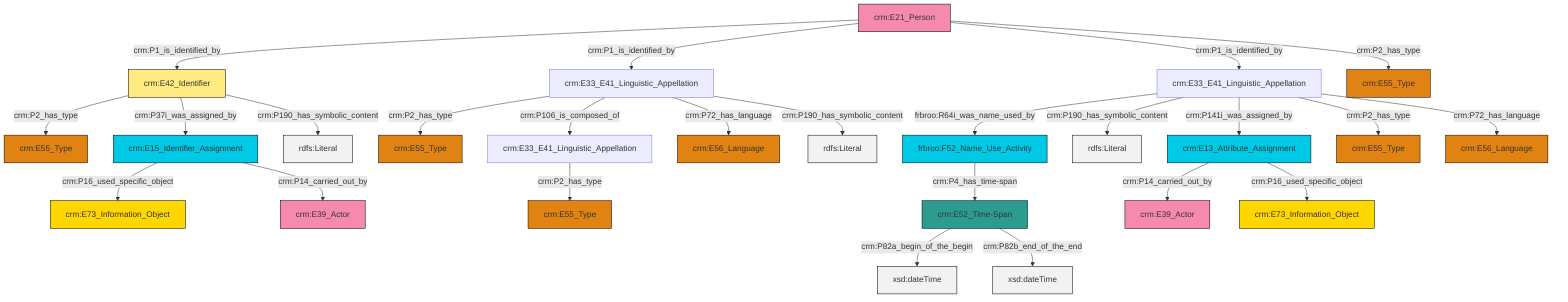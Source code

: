 graph TD
classDef Literal fill:#f2f2f2,stroke:#000000;
classDef CRM_Entity fill:#FFFFFF,stroke:#000000;
classDef Temporal_Entity fill:#00C9E6, stroke:#000000;
classDef Type fill:#E18312, stroke:#000000;
classDef Time-Span fill:#2C9C91, stroke:#000000;
classDef Appellation fill:#FFEB7F, stroke:#000000;
classDef Place fill:#008836, stroke:#000000;
classDef Persistent_Item fill:#B266B2, stroke:#000000;
classDef Conceptual_Object fill:#FFD700, stroke:#000000;
classDef Physical_Thing fill:#D2B48C, stroke:#000000;
classDef Actor fill:#f58aad, stroke:#000000;
classDef PC_Classes fill:#4ce600, stroke:#000000;
classDef Multi fill:#cccccc,stroke:#000000;

2["crm:E33_E41_Linguistic_Appellation"]:::Default -->|crm:P2_has_type| 3["crm:E55_Type"]:::Type
2["crm:E33_E41_Linguistic_Appellation"]:::Default -->|crm:P106_is_composed_of| 4["crm:E33_E41_Linguistic_Appellation"]:::Default
2["crm:E33_E41_Linguistic_Appellation"]:::Default -->|crm:P72_has_language| 5["crm:E56_Language"]:::Type
6["crm:E52_Time-Span"]:::Time-Span -->|crm:P82a_begin_of_the_begin| 7[xsd:dateTime]:::Literal
12["crm:E15_Identifier_Assignment"]:::Temporal_Entity -->|crm:P16_used_specific_object| 13["crm:E73_Information_Object"]:::Conceptual_Object
14["crm:E21_Person"]:::Actor -->|crm:P1_is_identified_by| 15["crm:E42_Identifier"]:::Appellation
16["crm:E33_E41_Linguistic_Appellation"]:::Default -->|frbroo:R64i_was_name_used_by| 17["frbroo:F52_Name_Use_Activity"]:::Temporal_Entity
16["crm:E33_E41_Linguistic_Appellation"]:::Default -->|crm:P190_has_symbolic_content| 18[rdfs:Literal]:::Literal
2["crm:E33_E41_Linguistic_Appellation"]:::Default -->|crm:P190_has_symbolic_content| 22[rdfs:Literal]:::Literal
14["crm:E21_Person"]:::Actor -->|crm:P1_is_identified_by| 2["crm:E33_E41_Linguistic_Appellation"]:::Default
14["crm:E21_Person"]:::Actor -->|crm:P1_is_identified_by| 16["crm:E33_E41_Linguistic_Appellation"]:::Default
16["crm:E33_E41_Linguistic_Appellation"]:::Default -->|crm:P141i_was_assigned_by| 24["crm:E13_Attribute_Assignment"]:::Temporal_Entity
12["crm:E15_Identifier_Assignment"]:::Temporal_Entity -->|crm:P14_carried_out_by| 34["crm:E39_Actor"]:::Actor
16["crm:E33_E41_Linguistic_Appellation"]:::Default -->|crm:P2_has_type| 39["crm:E55_Type"]:::Type
6["crm:E52_Time-Span"]:::Time-Span -->|crm:P82b_end_of_the_end| 40[xsd:dateTime]:::Literal
14["crm:E21_Person"]:::Actor -->|crm:P2_has_type| 0["crm:E55_Type"]:::Type
15["crm:E42_Identifier"]:::Appellation -->|crm:P2_has_type| 19["crm:E55_Type"]:::Type
15["crm:E42_Identifier"]:::Appellation -->|crm:P37i_was_assigned_by| 12["crm:E15_Identifier_Assignment"]:::Temporal_Entity
17["frbroo:F52_Name_Use_Activity"]:::Temporal_Entity -->|crm:P4_has_time-span| 6["crm:E52_Time-Span"]:::Time-Span
24["crm:E13_Attribute_Assignment"]:::Temporal_Entity -->|crm:P14_carried_out_by| 31["crm:E39_Actor"]:::Actor
16["crm:E33_E41_Linguistic_Appellation"]:::Default -->|crm:P72_has_language| 29["crm:E56_Language"]:::Type
24["crm:E13_Attribute_Assignment"]:::Temporal_Entity -->|crm:P16_used_specific_object| 35["crm:E73_Information_Object"]:::Conceptual_Object
15["crm:E42_Identifier"]:::Appellation -->|crm:P190_has_symbolic_content| 44[rdfs:Literal]:::Literal
4["crm:E33_E41_Linguistic_Appellation"]:::Default -->|crm:P2_has_type| 45["crm:E55_Type"]:::Type